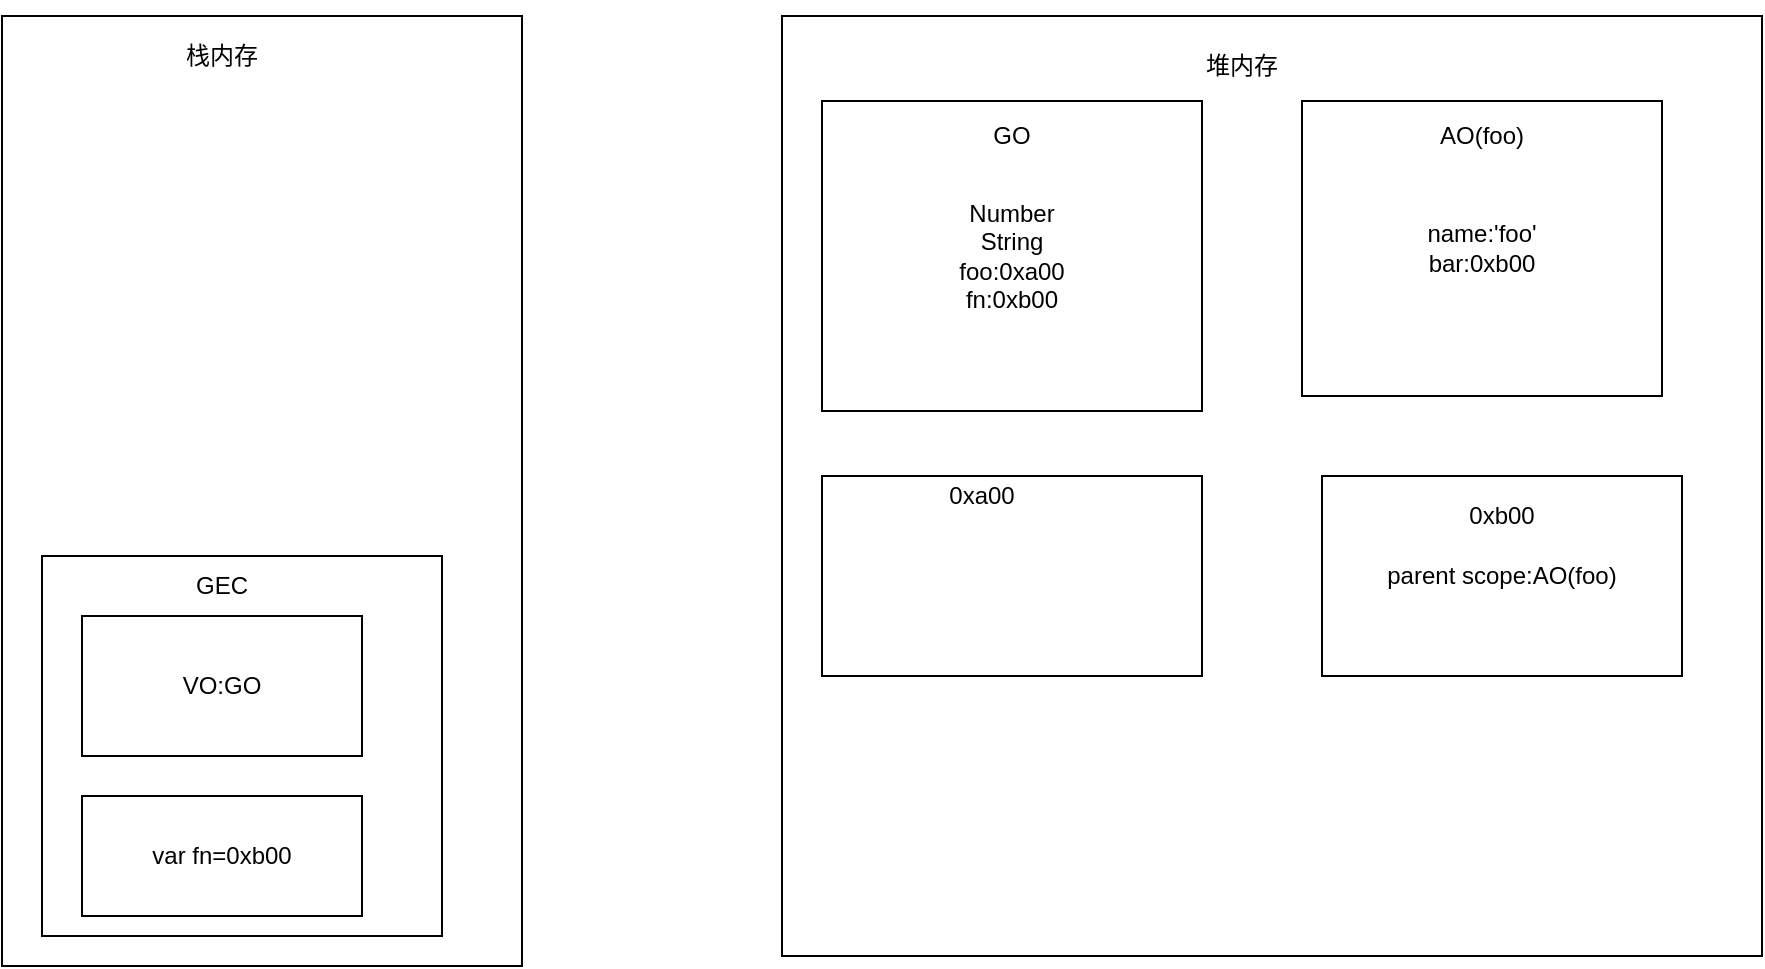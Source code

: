 <mxfile>
    <diagram id="sd21WhsKHaug6ogoeMKy" name="第 1 页">
        <mxGraphModel dx="1392" dy="997" grid="1" gridSize="10" guides="1" tooltips="1" connect="1" arrows="1" fold="1" page="0" pageScale="1" pageWidth="1200" pageHeight="1920" background="#ffffff" math="0" shadow="0">
            <root>
                <mxCell id="0"/>
                <mxCell id="1" parent="0"/>
                <mxCell id="15" style="edgeStyle=none;html=1;exitX=0.5;exitY=0;exitDx=0;exitDy=0;" parent="1" source="2" edge="1">
                    <mxGeometry relative="1" as="geometry">
                        <mxPoint x="-40" y="-40" as="targetPoint"/>
                    </mxGeometry>
                </mxCell>
                <mxCell id="2" value="" style="rounded=0;whiteSpace=wrap;html=1;" parent="1" vertex="1">
                    <mxGeometry x="-170" y="-50" width="260" height="475" as="geometry"/>
                </mxCell>
                <mxCell id="3" value="" style="rounded=0;whiteSpace=wrap;html=1;" parent="1" vertex="1">
                    <mxGeometry x="220" y="-50" width="490" height="470" as="geometry"/>
                </mxCell>
                <mxCell id="4" value="栈内存" style="text;html=1;strokeColor=none;fillColor=none;align=center;verticalAlign=middle;whiteSpace=wrap;rounded=0;" parent="1" vertex="1">
                    <mxGeometry x="-80" y="-40" width="40" height="20" as="geometry"/>
                </mxCell>
                <mxCell id="5" value="堆内存" style="text;html=1;strokeColor=none;fillColor=none;align=center;verticalAlign=middle;whiteSpace=wrap;rounded=0;" parent="1" vertex="1">
                    <mxGeometry x="430" y="-40" width="40" height="30" as="geometry"/>
                </mxCell>
                <mxCell id="6" value="Number&lt;br&gt;String&lt;br&gt;foo:0xa00&lt;br&gt;fn:0xb00" style="rounded=0;whiteSpace=wrap;html=1;" parent="1" vertex="1">
                    <mxGeometry x="240" y="-7.5" width="190" height="155" as="geometry"/>
                </mxCell>
                <mxCell id="7" value="GO" style="text;html=1;strokeColor=none;fillColor=none;align=center;verticalAlign=middle;whiteSpace=wrap;rounded=0;" parent="1" vertex="1">
                    <mxGeometry x="315" width="40" height="20" as="geometry"/>
                </mxCell>
                <mxCell id="8" value="" style="rounded=0;whiteSpace=wrap;html=1;" parent="1" vertex="1">
                    <mxGeometry x="240" y="180" width="190" height="100" as="geometry"/>
                </mxCell>
                <mxCell id="9" value="0xa00" style="text;html=1;strokeColor=none;fillColor=none;align=center;verticalAlign=middle;whiteSpace=wrap;rounded=0;" parent="1" vertex="1">
                    <mxGeometry x="300" y="180" width="40" height="20" as="geometry"/>
                </mxCell>
                <mxCell id="13" value="" style="rounded=0;whiteSpace=wrap;html=1;" parent="1" vertex="1">
                    <mxGeometry x="-150" y="220" width="200" height="190" as="geometry"/>
                </mxCell>
                <mxCell id="14" value="GEC" style="text;html=1;strokeColor=none;fillColor=none;align=center;verticalAlign=middle;whiteSpace=wrap;rounded=0;" parent="1" vertex="1">
                    <mxGeometry x="-80" y="220" width="40" height="30" as="geometry"/>
                </mxCell>
                <mxCell id="18" value="VO:GO" style="rounded=0;whiteSpace=wrap;html=1;" parent="1" vertex="1">
                    <mxGeometry x="-130" y="250" width="140" height="70" as="geometry"/>
                </mxCell>
                <mxCell id="19" value="var fn=0xb00" style="rounded=0;whiteSpace=wrap;html=1;" parent="1" vertex="1">
                    <mxGeometry x="-130" y="340" width="140" height="60" as="geometry"/>
                </mxCell>
                <mxCell id="23" value="name:'foo'&lt;br&gt;bar:0xb00" style="rounded=0;whiteSpace=wrap;html=1;" parent="1" vertex="1">
                    <mxGeometry x="480" y="-7.5" width="180" height="147.5" as="geometry"/>
                </mxCell>
                <mxCell id="24" value="AO(foo)" style="text;html=1;strokeColor=none;fillColor=none;align=center;verticalAlign=middle;whiteSpace=wrap;rounded=0;" parent="1" vertex="1">
                    <mxGeometry x="550" width="40" height="20" as="geometry"/>
                </mxCell>
                <mxCell id="25" value="parent scope:AO(foo)" style="rounded=0;whiteSpace=wrap;html=1;" parent="1" vertex="1">
                    <mxGeometry x="490" y="180" width="180" height="100" as="geometry"/>
                </mxCell>
                <mxCell id="26" value="0xb00" style="text;html=1;strokeColor=none;fillColor=none;align=center;verticalAlign=middle;whiteSpace=wrap;rounded=0;" parent="1" vertex="1">
                    <mxGeometry x="560" y="190" width="40" height="20" as="geometry"/>
                </mxCell>
            </root>
        </mxGraphModel>
    </diagram>
</mxfile>